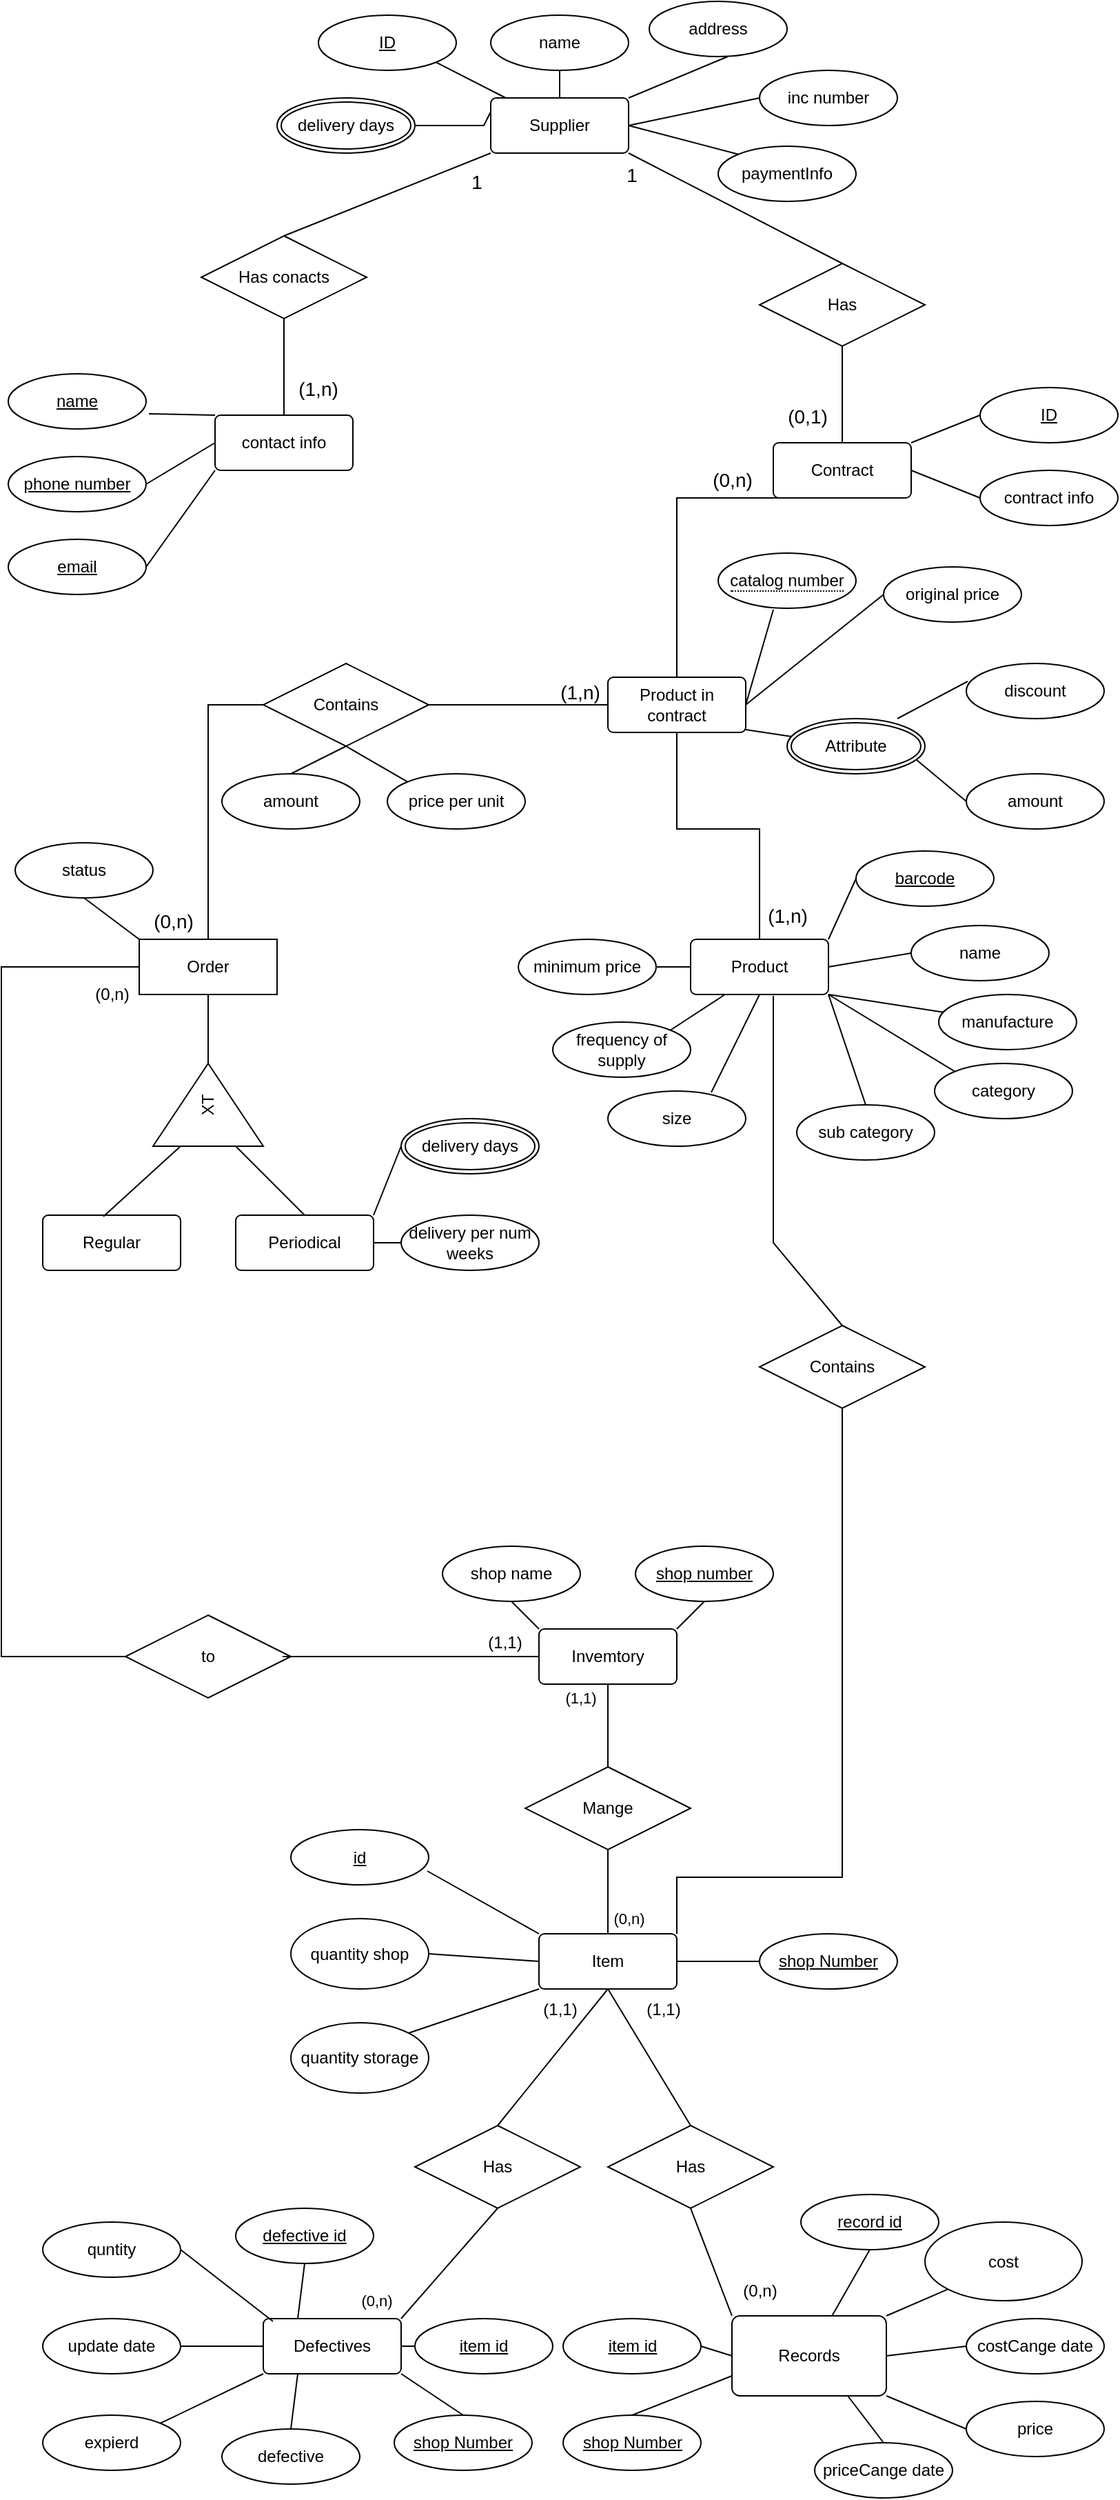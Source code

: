 <mxfile version="13.1.1" type="device"><diagram itemId="-EdxW_-E87VgU-9ESqdg" name="Page-1"><mxGraphModel dx="1422" dy="791" grid="1" gridSize="10" guides="1" tooltips="1" connect="1" arrows="1" fold="1" page="1" pageScale="1" pageWidth="850" pageHeight="1100" math="0" shadow="0"><root><mxCell id="0"/><mxCell id="1" parent="0"/><mxCell id="DoEyMygo4zdiLd33xUsy-1" value="Supplier" style="rounded=1;arcSize=10;whiteSpace=wrap;html=1;align=center;" parent="1" vertex="1"><mxGeometry x="375" y="90" width="100" height="40" as="geometry"/></mxCell><mxCell id="DoEyMygo4zdiLd33xUsy-2" value="ID" style="ellipse;whiteSpace=wrap;html=1;align=center;fontStyle=4;" parent="1" vertex="1"><mxGeometry x="250" y="30" width="100" height="40" as="geometry"/></mxCell><mxCell id="DoEyMygo4zdiLd33xUsy-3" value="" style="endArrow=none;html=1;rounded=0;exitX=1;exitY=1;exitDx=0;exitDy=0;" parent="1" source="DoEyMygo4zdiLd33xUsy-2" target="DoEyMygo4zdiLd33xUsy-1" edge="1"><mxGeometry relative="1" as="geometry"><mxPoint x="340" y="310" as="sourcePoint"/><mxPoint x="500" y="310" as="targetPoint"/></mxGeometry></mxCell><mxCell id="DoEyMygo4zdiLd33xUsy-4" value="name" style="ellipse;whiteSpace=wrap;html=1;align=center;" parent="1" vertex="1"><mxGeometry x="375" y="30" width="100" height="40" as="geometry"/></mxCell><mxCell id="DoEyMygo4zdiLd33xUsy-6" value="inc number" style="ellipse;whiteSpace=wrap;html=1;align=center;" parent="1" vertex="1"><mxGeometry x="570" y="70" width="100" height="40" as="geometry"/></mxCell><mxCell id="DoEyMygo4zdiLd33xUsy-7" value="address" style="ellipse;whiteSpace=wrap;html=1;align=center;" parent="1" vertex="1"><mxGeometry x="490" y="20" width="100" height="40" as="geometry"/></mxCell><mxCell id="DoEyMygo4zdiLd33xUsy-12" value="" style="endArrow=none;html=1;rounded=0;entryX=0;entryY=0.5;entryDx=0;entryDy=0;exitX=1;exitY=0.5;exitDx=0;exitDy=0;" parent="1" source="DoEyMygo4zdiLd33xUsy-1" target="DoEyMygo4zdiLd33xUsy-6" edge="1"><mxGeometry relative="1" as="geometry"><mxPoint x="350" y="190" as="sourcePoint"/><mxPoint x="510" y="190" as="targetPoint"/></mxGeometry></mxCell><mxCell id="DoEyMygo4zdiLd33xUsy-13" value="" style="endArrow=none;html=1;rounded=0;entryX=0.5;entryY=1;entryDx=0;entryDy=0;exitX=0.5;exitY=0;exitDx=0;exitDy=0;" parent="1" source="DoEyMygo4zdiLd33xUsy-1" target="DoEyMygo4zdiLd33xUsy-4" edge="1"><mxGeometry relative="1" as="geometry"><mxPoint x="260" y="150" as="sourcePoint"/><mxPoint x="420" y="150" as="targetPoint"/></mxGeometry></mxCell><mxCell id="DoEyMygo4zdiLd33xUsy-14" value="" style="endArrow=none;html=1;rounded=0;entryX=0.57;entryY=1;entryDx=0;entryDy=0;entryPerimeter=0;exitX=1;exitY=0;exitDx=0;exitDy=0;" parent="1" source="DoEyMygo4zdiLd33xUsy-1" target="DoEyMygo4zdiLd33xUsy-7" edge="1"><mxGeometry relative="1" as="geometry"><mxPoint x="400" y="109" as="sourcePoint"/><mxPoint x="560" y="109" as="targetPoint"/></mxGeometry></mxCell><mxCell id="DoEyMygo4zdiLd33xUsy-15" value="" style="endArrow=none;html=1;rounded=0;exitX=0;exitY=0.25;exitDx=0;exitDy=0;" parent="1" source="DoEyMygo4zdiLd33xUsy-1" target="DoEyMygo4zdiLd33xUsy-19" edge="1"><mxGeometry relative="1" as="geometry"><mxPoint x="60" y="120" as="sourcePoint"/><mxPoint x="220" y="120" as="targetPoint"/><Array as="points"><mxPoint x="370" y="110"/></Array></mxGeometry></mxCell><mxCell id="DoEyMygo4zdiLd33xUsy-16" value="" style="endArrow=none;html=1;rounded=0;entryX=0;entryY=0.5;entryDx=0;entryDy=0;exitX=1;exitY=0.5;exitDx=0;exitDy=0;" parent="1" source="DoEyMygo4zdiLd33xUsy-38" target="DoEyMygo4zdiLd33xUsy-49" edge="1"><mxGeometry relative="1" as="geometry"><mxPoint x="80" y="70" as="sourcePoint"/><mxPoint x="240" y="70" as="targetPoint"/></mxGeometry></mxCell><mxCell id="DoEyMygo4zdiLd33xUsy-19" value="delivery days" style="ellipse;shape=doubleEllipse;margin=3;whiteSpace=wrap;html=1;align=center;" parent="1" vertex="1"><mxGeometry x="220" y="90" width="100" height="40" as="geometry"/></mxCell><mxCell id="DoEyMygo4zdiLd33xUsy-37" value="" style="group" parent="1" vertex="1" connectable="0"><mxGeometry x="25" y="140" width="350" height="310" as="geometry"/></mxCell><mxCell id="DoEyMygo4zdiLd33xUsy-8" value="&lt;u&gt;name&lt;/u&gt;" style="ellipse;whiteSpace=wrap;html=1;align=center;" parent="DoEyMygo4zdiLd33xUsy-37" vertex="1"><mxGeometry y="150" width="100" height="40" as="geometry"/></mxCell><mxCell id="DoEyMygo4zdiLd33xUsy-9" value="&lt;u&gt;phone number&lt;/u&gt;" style="ellipse;whiteSpace=wrap;html=1;align=center;" parent="DoEyMygo4zdiLd33xUsy-37" vertex="1"><mxGeometry y="210" width="100" height="40" as="geometry"/></mxCell><mxCell id="DoEyMygo4zdiLd33xUsy-20" value="contact info" style="rounded=1;arcSize=10;whiteSpace=wrap;html=1;align=center;" parent="DoEyMygo4zdiLd33xUsy-37" vertex="1"><mxGeometry x="150" y="180" width="100" height="40" as="geometry"/></mxCell><mxCell id="DoEyMygo4zdiLd33xUsy-24" value="&lt;u&gt;email&lt;/u&gt;" style="ellipse;whiteSpace=wrap;html=1;align=center;" parent="DoEyMygo4zdiLd33xUsy-37" vertex="1"><mxGeometry y="270" width="100" height="40" as="geometry"/></mxCell><mxCell id="DoEyMygo4zdiLd33xUsy-26" value="" style="endArrow=none;html=1;rounded=0;exitX=1;exitY=0.5;exitDx=0;exitDy=0;entryX=0;entryY=1;entryDx=0;entryDy=0;" parent="DoEyMygo4zdiLd33xUsy-37" source="DoEyMygo4zdiLd33xUsy-24" target="DoEyMygo4zdiLd33xUsy-20" edge="1"><mxGeometry relative="1" as="geometry"><mxPoint x="170" y="320" as="sourcePoint"/><mxPoint x="330" y="320" as="targetPoint"/></mxGeometry></mxCell><mxCell id="DoEyMygo4zdiLd33xUsy-27" value="" style="endArrow=none;html=1;rounded=0;exitX=1;exitY=0.5;exitDx=0;exitDy=0;entryX=0;entryY=0.5;entryDx=0;entryDy=0;" parent="DoEyMygo4zdiLd33xUsy-37" source="DoEyMygo4zdiLd33xUsy-9" target="DoEyMygo4zdiLd33xUsy-20" edge="1"><mxGeometry relative="1" as="geometry"><mxPoint x="190" y="280" as="sourcePoint"/><mxPoint x="350" y="280" as="targetPoint"/></mxGeometry></mxCell><mxCell id="DoEyMygo4zdiLd33xUsy-28" value="" style="endArrow=none;html=1;rounded=0;exitX=1.02;exitY=0.725;exitDx=0;exitDy=0;exitPerimeter=0;entryX=0;entryY=0;entryDx=0;entryDy=0;" parent="DoEyMygo4zdiLd33xUsy-37" source="DoEyMygo4zdiLd33xUsy-8" target="DoEyMygo4zdiLd33xUsy-20" edge="1"><mxGeometry relative="1" as="geometry"><mxPoint x="150" y="270" as="sourcePoint"/><mxPoint x="310" y="270" as="targetPoint"/></mxGeometry></mxCell><mxCell id="DoEyMygo4zdiLd33xUsy-29" value="Has conacts" style="shape=rhombus;perimeter=rhombusPerimeter;whiteSpace=wrap;html=1;align=center;" parent="DoEyMygo4zdiLd33xUsy-37" vertex="1"><mxGeometry x="140" y="50" width="120" height="60" as="geometry"/></mxCell><mxCell id="DoEyMygo4zdiLd33xUsy-34" value="" style="group" parent="DoEyMygo4zdiLd33xUsy-37" vertex="1" connectable="0"><mxGeometry x="200" y="150" width="50" height="20" as="geometry"/></mxCell><mxCell id="DoEyMygo4zdiLd33xUsy-33" value="(1,n)" style="text;align=center;verticalAlign=middle;spacingLeft=4;spacingRight=4;rotatable=0;points=[[0,0.5],[1,0.5]];portConstraint=eastwest;fontSize=14;" parent="DoEyMygo4zdiLd33xUsy-34" vertex="1"><mxGeometry width="50" height="20" as="geometry"/></mxCell><mxCell id="DoEyMygo4zdiLd33xUsy-36" value="" style="group" parent="DoEyMygo4zdiLd33xUsy-37" vertex="1" connectable="0"><mxGeometry x="330" width="20" height="20" as="geometry"/></mxCell><mxCell id="DoEyMygo4zdiLd33xUsy-35" value="1" style="text;align=center;verticalAlign=middle;spacingLeft=4;spacingRight=4;rotatable=0;points=[[0,0.5],[1,0.5]];portConstraint=eastwest;fontSize=14;" parent="DoEyMygo4zdiLd33xUsy-36" vertex="1"><mxGeometry width="20" height="20" as="geometry"/></mxCell><mxCell id="DoEyMygo4zdiLd33xUsy-30" value="" style="endArrow=none;html=1;rounded=0;exitX=0.5;exitY=1;exitDx=0;exitDy=0;entryX=0.5;entryY=0;entryDx=0;entryDy=0;" parent="DoEyMygo4zdiLd33xUsy-37" source="DoEyMygo4zdiLd33xUsy-29" target="DoEyMygo4zdiLd33xUsy-20" edge="1"><mxGeometry relative="1" as="geometry"><mxPoint x="340" y="310" as="sourcePoint"/><mxPoint x="500" y="310" as="targetPoint"/></mxGeometry></mxCell><mxCell id="DoEyMygo4zdiLd33xUsy-25" value="" style="endArrow=none;html=1;rounded=0;entryX=0;entryY=1;entryDx=0;entryDy=0;exitX=0.5;exitY=0;exitDx=0;exitDy=0;" parent="1" source="DoEyMygo4zdiLd33xUsy-29" target="DoEyMygo4zdiLd33xUsy-1" edge="1"><mxGeometry relative="1" as="geometry"><mxPoint x="30" y="49.5" as="sourcePoint"/><mxPoint x="190" y="49.5" as="targetPoint"/></mxGeometry></mxCell><mxCell id="DoEyMygo4zdiLd33xUsy-38" value="Contract" style="rounded=1;arcSize=10;whiteSpace=wrap;html=1;align=center;" parent="1" vertex="1"><mxGeometry x="580" y="340" width="100" height="40" as="geometry"/></mxCell><mxCell id="DoEyMygo4zdiLd33xUsy-40" value="" style="endArrow=none;html=1;rounded=0;entryX=0;entryY=0.5;entryDx=0;entryDy=0;exitX=1;exitY=0;exitDx=0;exitDy=0;" parent="1" source="DoEyMygo4zdiLd33xUsy-38" target="DoEyMygo4zdiLd33xUsy-56" edge="1"><mxGeometry relative="1" as="geometry"><mxPoint x="560" y="430" as="sourcePoint"/><mxPoint x="720" y="430" as="targetPoint"/></mxGeometry></mxCell><mxCell id="DoEyMygo4zdiLd33xUsy-42" value="Has" style="shape=rhombus;perimeter=rhombusPerimeter;whiteSpace=wrap;html=1;align=center;" parent="1" vertex="1"><mxGeometry x="570" y="210" width="120" height="60" as="geometry"/></mxCell><mxCell id="DoEyMygo4zdiLd33xUsy-44" value="" style="group" parent="1" vertex="1" connectable="0"><mxGeometry x="590" y="310" width="30" height="20" as="geometry"/></mxCell><mxCell id="DoEyMygo4zdiLd33xUsy-41" value="" style="endArrow=none;html=1;rounded=0;exitX=0.5;exitY=0;exitDx=0;exitDy=0;" parent="DoEyMygo4zdiLd33xUsy-44" source="DoEyMygo4zdiLd33xUsy-38" target="DoEyMygo4zdiLd33xUsy-42" edge="1"><mxGeometry relative="1" as="geometry"><mxPoint x="75" y="-90" as="sourcePoint"/><mxPoint x="-5" y="-80" as="targetPoint"/></mxGeometry></mxCell><mxCell id="DoEyMygo4zdiLd33xUsy-43" value="(0,1)" style="text;align=center;verticalAlign=middle;spacingLeft=4;spacingRight=4;rotatable=0;points=[[0,0.5],[1,0.5]];portConstraint=eastwest;fontSize=14;" parent="DoEyMygo4zdiLd33xUsy-44" vertex="1"><mxGeometry width="30" height="20" as="geometry"/></mxCell><mxCell id="DoEyMygo4zdiLd33xUsy-46" value="" style="group" parent="1" vertex="1" connectable="0"><mxGeometry x="390" y="137.5" width="35" height="15" as="geometry"/></mxCell><mxCell id="DoEyMygo4zdiLd33xUsy-39" value="" style="endArrow=none;html=1;rounded=0;entryX=1;entryY=1;entryDx=0;entryDy=0;exitX=0.5;exitY=0;exitDx=0;exitDy=0;" parent="DoEyMygo4zdiLd33xUsy-46" source="DoEyMygo4zdiLd33xUsy-42" target="DoEyMygo4zdiLd33xUsy-1" edge="1"><mxGeometry relative="1" as="geometry"><mxPoint x="-395" y="-90.5" as="sourcePoint"/><mxPoint x="-235" y="-90.5" as="targetPoint"/></mxGeometry></mxCell><mxCell id="DoEyMygo4zdiLd33xUsy-47" value="name" style="ellipse;whiteSpace=wrap;html=1;align=center;" parent="1" vertex="1"><mxGeometry x="680" y="690" width="100" height="40" as="geometry"/></mxCell><mxCell id="DoEyMygo4zdiLd33xUsy-48" value="&lt;u&gt;barcode&lt;/u&gt;" style="ellipse;whiteSpace=wrap;html=1;align=center;" parent="1" vertex="1"><mxGeometry x="640" y="636" width="100" height="40" as="geometry"/></mxCell><mxCell id="DoEyMygo4zdiLd33xUsy-56" value="&lt;u&gt;ID&lt;/u&gt;" style="ellipse;whiteSpace=wrap;html=1;align=center;" parent="1" vertex="1"><mxGeometry x="730" y="300" width="100" height="40" as="geometry"/></mxCell><mxCell id="DoEyMygo4zdiLd33xUsy-49" value="contract info" style="ellipse;whiteSpace=wrap;html=1;align=center;" parent="1" vertex="1"><mxGeometry x="730" y="360" width="100" height="40" as="geometry"/></mxCell><mxCell id="DoEyMygo4zdiLd33xUsy-45" value="1" style="text;align=center;verticalAlign=middle;spacingLeft=4;spacingRight=4;rotatable=0;points=[[0,0.5],[1,0.5]];portConstraint=eastwest;fontSize=14;" parent="1" vertex="1"><mxGeometry x="460" y="140" width="35" height="10" as="geometry"/></mxCell><mxCell id="DoEyMygo4zdiLd33xUsy-65" value="Order" style="rounded=1;arcSize=0;whiteSpace=wrap;html=1;align=center;" parent="1" vertex="1"><mxGeometry x="120" y="700" width="100" height="40" as="geometry"/></mxCell><mxCell id="DoEyMygo4zdiLd33xUsy-66" value="XT" style="triangle;whiteSpace=wrap;html=1;rotation=-90;" parent="1" vertex="1"><mxGeometry x="140" y="780" width="60" height="80" as="geometry"/></mxCell><mxCell id="DoEyMygo4zdiLd33xUsy-67" value="Periodical" style="rounded=1;arcSize=10;whiteSpace=wrap;html=1;align=center;" parent="1" vertex="1"><mxGeometry x="190" y="900" width="100" height="40" as="geometry"/></mxCell><mxCell id="DoEyMygo4zdiLd33xUsy-68" value="Regular" style="rounded=1;arcSize=10;whiteSpace=wrap;html=1;align=center;" parent="1" vertex="1"><mxGeometry x="50" y="900" width="100" height="40" as="geometry"/></mxCell><mxCell id="DoEyMygo4zdiLd33xUsy-70" value="" style="endArrow=none;html=1;rounded=0;exitX=0;exitY=0.25;exitDx=0;exitDy=0;entryX=0.44;entryY=0.025;entryDx=0;entryDy=0;entryPerimeter=0;" parent="1" source="DoEyMygo4zdiLd33xUsy-66" target="DoEyMygo4zdiLd33xUsy-68" edge="1"><mxGeometry relative="1" as="geometry"><mxPoint x="-70" y="199.5" as="sourcePoint"/><mxPoint x="90" y="199.5" as="targetPoint"/></mxGeometry></mxCell><mxCell id="DoEyMygo4zdiLd33xUsy-71" value="" style="endArrow=none;html=1;rounded=0;entryX=0;entryY=0.75;entryDx=0;entryDy=0;exitX=0.5;exitY=0;exitDx=0;exitDy=0;" parent="1" source="DoEyMygo4zdiLd33xUsy-67" target="DoEyMygo4zdiLd33xUsy-66" edge="1"><mxGeometry relative="1" as="geometry"><mxPoint x="-70" y="830" as="sourcePoint"/><mxPoint x="90" y="830" as="targetPoint"/></mxGeometry></mxCell><mxCell id="DoEyMygo4zdiLd33xUsy-72" value="" style="endArrow=none;html=1;rounded=0;exitX=0.5;exitY=0;exitDx=0;exitDy=0;entryX=0;entryY=0.5;entryDx=0;entryDy=0;" parent="1" source="DoEyMygo4zdiLd33xUsy-65" target="DoEyMygo4zdiLd33xUsy-85" edge="1"><mxGeometry relative="1" as="geometry"><mxPoint x="30" y="49.5" as="sourcePoint"/><mxPoint x="330" y="380" as="targetPoint"/><Array as="points"><mxPoint x="170" y="530"/></Array></mxGeometry></mxCell><mxCell id="DoEyMygo4zdiLd33xUsy-74" value="" style="endArrow=none;html=1;rounded=0;exitX=1;exitY=0.5;exitDx=0;exitDy=0;entryX=0.5;entryY=1;entryDx=0;entryDy=0;" parent="1" source="DoEyMygo4zdiLd33xUsy-66" target="DoEyMygo4zdiLd33xUsy-65" edge="1"><mxGeometry relative="1" as="geometry"><mxPoint x="252.5" y="620" as="sourcePoint"/><mxPoint x="412.5" y="620" as="targetPoint"/></mxGeometry></mxCell><mxCell id="DoEyMygo4zdiLd33xUsy-76" value="(1,n)" style="text;align=center;verticalAlign=middle;spacingLeft=4;spacingRight=4;rotatable=0;points=[[0,0.5],[1,0.5]];portConstraint=eastwest;fontSize=14;" parent="1" vertex="1"><mxGeometry x="425" y="510" width="30" height="20" as="geometry"/></mxCell><mxCell id="DoEyMygo4zdiLd33xUsy-77" value="Product" style="rounded=1;arcSize=10;whiteSpace=wrap;html=1;align=center;" parent="1" vertex="1"><mxGeometry x="520" y="700" width="100" height="40" as="geometry"/></mxCell><mxCell id="DoEyMygo4zdiLd33xUsy-78" value="manufacture" style="ellipse;whiteSpace=wrap;html=1;align=center;" parent="1" vertex="1"><mxGeometry x="700" y="740" width="100" height="40" as="geometry"/></mxCell><mxCell id="DoEyMygo4zdiLd33xUsy-79" value="" style="endArrow=none;html=1;rounded=0;entryX=0;entryY=0.5;entryDx=0;entryDy=0;exitX=0.94;exitY=0.75;exitDx=0;exitDy=0;exitPerimeter=0;" parent="1" source="DoEyMygo4zdiLd33xUsy-98" target="DoEyMygo4zdiLd33xUsy-102" edge="1"><mxGeometry relative="1" as="geometry"><mxPoint x="30" y="49.5" as="sourcePoint"/><mxPoint x="190" y="49.5" as="targetPoint"/></mxGeometry></mxCell><mxCell id="DoEyMygo4zdiLd33xUsy-80" value="" style="endArrow=none;html=1;rounded=0;entryX=0;entryY=0.5;entryDx=0;entryDy=0;exitX=1;exitY=0.5;exitDx=0;exitDy=0;" parent="1" source="DoEyMygo4zdiLd33xUsy-77" target="DoEyMygo4zdiLd33xUsy-47" edge="1"><mxGeometry relative="1" as="geometry"><mxPoint x="40" y="189.5" as="sourcePoint"/><mxPoint x="200" y="189.5" as="targetPoint"/></mxGeometry></mxCell><mxCell id="DoEyMygo4zdiLd33xUsy-81" value="" style="endArrow=none;html=1;rounded=0;entryX=0;entryY=0.5;entryDx=0;entryDy=0;exitX=1;exitY=0;exitDx=0;exitDy=0;" parent="1" source="DoEyMygo4zdiLd33xUsy-77" target="DoEyMygo4zdiLd33xUsy-48" edge="1"><mxGeometry relative="1" as="geometry"><mxPoint x="495" y="660" as="sourcePoint"/><mxPoint x="655" y="660" as="targetPoint"/></mxGeometry></mxCell><mxCell id="DoEyMygo4zdiLd33xUsy-82" value="" style="endArrow=none;html=1;rounded=0;entryX=0;entryY=0;entryDx=0;entryDy=0;exitX=1;exitY=1;exitDx=0;exitDy=0;" parent="1" source="DoEyMygo4zdiLd33xUsy-77" target="3R_cCVLTtNXqhKFf44Ec-2" edge="1"><mxGeometry relative="1" as="geometry"><mxPoint x="30" y="179.5" as="sourcePoint"/><mxPoint x="190" y="179.5" as="targetPoint"/></mxGeometry></mxCell><mxCell id="DoEyMygo4zdiLd33xUsy-84" value="" style="endArrow=none;html=1;rounded=0;entryX=0.5;entryY=0;entryDx=0;entryDy=0;exitX=0.5;exitY=1;exitDx=0;exitDy=0;" parent="1" source="F4_qyt6bKvP0MRH5ixGX-1" target="DoEyMygo4zdiLd33xUsy-77" edge="1"><mxGeometry relative="1" as="geometry"><mxPoint x="510" y="560" as="sourcePoint"/><mxPoint x="600" y="530" as="targetPoint"/><Array as="points"><mxPoint x="510" y="620"/><mxPoint x="570" y="620"/></Array></mxGeometry></mxCell><mxCell id="DoEyMygo4zdiLd33xUsy-85" value="Contains" style="shape=rhombus;perimeter=rhombusPerimeter;whiteSpace=wrap;html=1;align=center;" parent="1" vertex="1"><mxGeometry x="210" y="500" width="120" height="60" as="geometry"/></mxCell><mxCell id="DoEyMygo4zdiLd33xUsy-87" value="" style="endArrow=none;html=1;rounded=0;entryX=0.5;entryY=0;entryDx=0;entryDy=0;exitX=0.5;exitY=1;exitDx=0;exitDy=0;" parent="1" source="DoEyMygo4zdiLd33xUsy-38" target="F4_qyt6bKvP0MRH5ixGX-1" edge="1"><mxGeometry relative="1" as="geometry"><mxPoint x="640" y="380" as="sourcePoint"/><mxPoint x="510" y="500" as="targetPoint"/><Array as="points"><mxPoint x="510" y="380"/></Array></mxGeometry></mxCell><mxCell id="DoEyMygo4zdiLd33xUsy-88" value="amount" style="ellipse;whiteSpace=wrap;html=1;align=center;" parent="1" vertex="1"><mxGeometry x="180" y="580" width="100" height="40" as="geometry"/></mxCell><mxCell id="DoEyMygo4zdiLd33xUsy-89" value="original price" style="ellipse;whiteSpace=wrap;html=1;align=center;" parent="1" vertex="1"><mxGeometry x="660" y="430" width="100" height="40" as="geometry"/></mxCell><mxCell id="DoEyMygo4zdiLd33xUsy-92" value="&lt;span style=&quot;border-bottom: 1px dotted&quot;&gt;catalog number&lt;br&gt;&lt;/span&gt;" style="ellipse;html=1;align=center;whiteSpace=wrap;" parent="1" vertex="1"><mxGeometry x="540" y="420" width="100" height="40" as="geometry"/></mxCell><mxCell id="DoEyMygo4zdiLd33xUsy-93" value="" style="endArrow=none;html=1;rounded=0;entryX=0;entryY=0.5;entryDx=0;entryDy=0;exitX=1;exitY=0.5;exitDx=0;exitDy=0;" parent="1" source="F4_qyt6bKvP0MRH5ixGX-1" target="DoEyMygo4zdiLd33xUsy-89" edge="1"><mxGeometry relative="1" as="geometry"><mxPoint x="570" y="530" as="sourcePoint"/><mxPoint x="190" y="49.5" as="targetPoint"/></mxGeometry></mxCell><mxCell id="DoEyMygo4zdiLd33xUsy-94" value="" style="endArrow=none;html=1;rounded=0;entryX=0.5;entryY=1;entryDx=0;entryDy=0;exitX=0.5;exitY=0;exitDx=0;exitDy=0;" parent="1" source="DoEyMygo4zdiLd33xUsy-88" target="DoEyMygo4zdiLd33xUsy-85" edge="1"><mxGeometry relative="1" as="geometry"><mxPoint x="270" y="610" as="sourcePoint"/><mxPoint x="380" y="690" as="targetPoint"/></mxGeometry></mxCell><mxCell id="DoEyMygo4zdiLd33xUsy-95" value="" style="endArrow=none;html=1;rounded=0;entryX=0.4;entryY=1.025;entryDx=0;entryDy=0;exitX=1;exitY=0.5;exitDx=0;exitDy=0;entryPerimeter=0;" parent="1" source="F4_qyt6bKvP0MRH5ixGX-1" target="DoEyMygo4zdiLd33xUsy-92" edge="1"><mxGeometry relative="1" as="geometry"><mxPoint x="570" y="530" as="sourcePoint"/><mxPoint x="550" y="510" as="targetPoint"/></mxGeometry></mxCell><mxCell id="DoEyMygo4zdiLd33xUsy-96" style="edgeStyle=orthogonalEdgeStyle;rounded=0;orthogonalLoop=1;jettySize=auto;html=1;exitX=0.5;exitY=1;exitDx=0;exitDy=0;" parent="1" source="DoEyMygo4zdiLd33xUsy-92" target="DoEyMygo4zdiLd33xUsy-92" edge="1"><mxGeometry relative="1" as="geometry"/></mxCell><mxCell id="DoEyMygo4zdiLd33xUsy-98" value="Attribute" style="ellipse;shape=doubleEllipse;margin=3;whiteSpace=wrap;html=1;align=center;" parent="1" vertex="1"><mxGeometry x="590" y="540" width="100" height="40" as="geometry"/></mxCell><mxCell id="DoEyMygo4zdiLd33xUsy-99" value="" style="endArrow=none;html=1;rounded=0;entryX=0.01;entryY=0.325;entryDx=0;entryDy=0;entryPerimeter=0;exitX=0.8;exitY=0;exitDx=0;exitDy=0;exitPerimeter=0;" parent="1" source="DoEyMygo4zdiLd33xUsy-98" target="DoEyMygo4zdiLd33xUsy-103" edge="1"><mxGeometry relative="1" as="geometry"><mxPoint x="30" y="49.5" as="sourcePoint"/><mxPoint x="190" y="49.5" as="targetPoint"/></mxGeometry></mxCell><mxCell id="DoEyMygo4zdiLd33xUsy-100" value="" style="endArrow=none;html=1;rounded=0;exitX=1;exitY=1;exitDx=0;exitDy=0;" parent="1" target="DoEyMygo4zdiLd33xUsy-98" edge="1"><mxGeometry relative="1" as="geometry"><mxPoint x="540" y="545" as="sourcePoint"/><mxPoint x="510" y="580" as="targetPoint"/></mxGeometry></mxCell><mxCell id="DoEyMygo4zdiLd33xUsy-102" value="amount" style="ellipse;whiteSpace=wrap;html=1;align=center;" parent="1" vertex="1"><mxGeometry x="720" y="580" width="100" height="40" as="geometry"/></mxCell><mxCell id="DoEyMygo4zdiLd33xUsy-103" value="discount" style="ellipse;whiteSpace=wrap;html=1;align=center;" parent="1" vertex="1"><mxGeometry x="720" y="500" width="100" height="40" as="geometry"/></mxCell><mxCell id="DoEyMygo4zdiLd33xUsy-112" value="(1,n)" style="text;align=center;verticalAlign=middle;spacingLeft=4;spacingRight=4;rotatable=0;points=[[0,0.5],[1,0.5]];portConstraint=eastwest;fontSize=14;html=1;" parent="1" vertex="1"><mxGeometry x="550" y="670" width="80" height="26" as="geometry"/></mxCell><mxCell id="DoEyMygo4zdiLd33xUsy-113" value="(0,n)" style="text;align=center;verticalAlign=middle;spacingLeft=4;spacingRight=4;rotatable=0;points=[[0,0.5],[1,0.5]];portConstraint=eastwest;fontSize=14;html=1;" parent="1" vertex="1"><mxGeometry x="510" y="354" width="80" height="26" as="geometry"/></mxCell><mxCell id="F4_qyt6bKvP0MRH5ixGX-1" value="Product in contract" style="rounded=1;arcSize=10;whiteSpace=wrap;html=1;align=center;" parent="1" vertex="1"><mxGeometry x="460" y="510" width="100" height="40" as="geometry"/></mxCell><mxCell id="F4_qyt6bKvP0MRH5ixGX-2" value="" style="endArrow=none;html=1;rounded=0;exitX=1;exitY=0.5;exitDx=0;exitDy=0;entryX=0;entryY=0.5;entryDx=0;entryDy=0;" parent="1" source="DoEyMygo4zdiLd33xUsy-85" target="F4_qyt6bKvP0MRH5ixGX-1" edge="1"><mxGeometry relative="1" as="geometry"><mxPoint x="340" y="400" as="sourcePoint"/><mxPoint x="500" y="400" as="targetPoint"/></mxGeometry></mxCell><mxCell id="F4_qyt6bKvP0MRH5ixGX-7" value="(0,n)" style="text;align=center;verticalAlign=middle;spacingLeft=4;spacingRight=4;rotatable=0;points=[[0,0.5],[1,0.5]];portConstraint=eastwest;fontSize=14;" parent="1" vertex="1"><mxGeometry x="130" y="676" width="30" height="20" as="geometry"/></mxCell><mxCell id="RIPP28r1jsqVCAONKs3R-1" value="delivery days" style="ellipse;shape=doubleEllipse;margin=3;whiteSpace=wrap;html=1;align=center;" parent="1" vertex="1"><mxGeometry x="310" y="830" width="100" height="40" as="geometry"/></mxCell><mxCell id="RIPP28r1jsqVCAONKs3R-2" value="" style="endArrow=none;html=1;rounded=0;exitX=1;exitY=0.5;exitDx=0;exitDy=0;entryX=0;entryY=0.5;entryDx=0;entryDy=0;" parent="1" source="DoEyMygo4zdiLd33xUsy-67" target="RIPP28r1jsqVCAONKs3R-4" edge="1"><mxGeometry relative="1" as="geometry"><mxPoint x="340" y="430" as="sourcePoint"/><mxPoint x="500" y="430" as="targetPoint"/></mxGeometry></mxCell><mxCell id="RIPP28r1jsqVCAONKs3R-3" value="" style="endArrow=none;html=1;rounded=0;exitX=1;exitY=0;exitDx=0;exitDy=0;entryX=0;entryY=0.5;entryDx=0;entryDy=0;" parent="1" source="DoEyMygo4zdiLd33xUsy-67" target="RIPP28r1jsqVCAONKs3R-1" edge="1"><mxGeometry relative="1" as="geometry"><mxPoint x="340" y="430" as="sourcePoint"/><mxPoint x="290" y="750" as="targetPoint"/></mxGeometry></mxCell><mxCell id="RIPP28r1jsqVCAONKs3R-4" value="delivery per num weeks " style="ellipse;whiteSpace=wrap;html=1;align=center;" parent="1" vertex="1"><mxGeometry x="310" y="900" width="100" height="40" as="geometry"/></mxCell><mxCell id="RIPP28r1jsqVCAONKs3R-7" value="status" style="ellipse;whiteSpace=wrap;html=1;align=center;" parent="1" vertex="1"><mxGeometry x="30" y="630" width="100" height="40" as="geometry"/></mxCell><mxCell id="RIPP28r1jsqVCAONKs3R-10" value="" style="endArrow=none;html=1;rounded=0;exitX=0;exitY=0;exitDx=0;exitDy=0;entryX=0.5;entryY=1;entryDx=0;entryDy=0;" parent="1" source="DoEyMygo4zdiLd33xUsy-65" target="RIPP28r1jsqVCAONKs3R-7" edge="1"><mxGeometry relative="1" as="geometry"><mxPoint x="340" y="670" as="sourcePoint"/><mxPoint x="500" y="670" as="targetPoint"/></mxGeometry></mxCell><mxCell id="3R_cCVLTtNXqhKFf44Ec-1" value="sub category" style="ellipse;whiteSpace=wrap;html=1;align=center;" parent="1" vertex="1"><mxGeometry x="597" y="820" width="100" height="40" as="geometry"/></mxCell><mxCell id="3R_cCVLTtNXqhKFf44Ec-2" value="&lt;div&gt;category&lt;/div&gt;" style="ellipse;whiteSpace=wrap;html=1;align=center;" parent="1" vertex="1"><mxGeometry x="697" y="790" width="100" height="40" as="geometry"/></mxCell><mxCell id="3R_cCVLTtNXqhKFf44Ec-4" value="" style="endArrow=none;html=1;rounded=0;exitX=1;exitY=1;exitDx=0;exitDy=0;" parent="1" target="DoEyMygo4zdiLd33xUsy-78" edge="1"><mxGeometry relative="1" as="geometry"><mxPoint x="620" y="740" as="sourcePoint"/><mxPoint x="680" y="790" as="targetPoint"/></mxGeometry></mxCell><mxCell id="3R_cCVLTtNXqhKFf44Ec-5" value="" style="endArrow=none;html=1;rounded=0;entryX=0.5;entryY=0;entryDx=0;entryDy=0;exitX=1;exitY=1;exitDx=0;exitDy=0;" parent="1" source="DoEyMygo4zdiLd33xUsy-77" target="3R_cCVLTtNXqhKFf44Ec-1" edge="1"><mxGeometry relative="1" as="geometry"><mxPoint x="580" y="760" as="sourcePoint"/><mxPoint x="626.969" y="804.986" as="targetPoint"/></mxGeometry></mxCell><mxCell id="3R_cCVLTtNXqhKFf44Ec-6" value="size" style="ellipse;whiteSpace=wrap;html=1;align=center;" parent="1" vertex="1"><mxGeometry x="460" y="810" width="100" height="40" as="geometry"/></mxCell><mxCell id="3R_cCVLTtNXqhKFf44Ec-7" value="frequency of supply" style="ellipse;whiteSpace=wrap;html=1;align=center;" parent="1" vertex="1"><mxGeometry x="420" y="760" width="100" height="40" as="geometry"/></mxCell><mxCell id="3R_cCVLTtNXqhKFf44Ec-8" value="minimum price" style="ellipse;whiteSpace=wrap;html=1;align=center;" parent="1" vertex="1"><mxGeometry x="395" y="700" width="100" height="40" as="geometry"/></mxCell><mxCell id="3R_cCVLTtNXqhKFf44Ec-9" value="" style="endArrow=none;html=1;rounded=0;exitX=0.5;exitY=1;exitDx=0;exitDy=0;entryX=0.75;entryY=0.025;entryDx=0;entryDy=0;entryPerimeter=0;" parent="1" source="DoEyMygo4zdiLd33xUsy-77" target="3R_cCVLTtNXqhKFf44Ec-6" edge="1"><mxGeometry relative="1" as="geometry"><mxPoint x="590" y="740" as="sourcePoint"/><mxPoint x="580" y="830" as="targetPoint"/></mxGeometry></mxCell><mxCell id="3R_cCVLTtNXqhKFf44Ec-10" value="" style="endArrow=none;html=1;rounded=0;exitX=0.25;exitY=1;exitDx=0;exitDy=0;entryX=1;entryY=0;entryDx=0;entryDy=0;" parent="1" source="DoEyMygo4zdiLd33xUsy-77" target="3R_cCVLTtNXqhKFf44Ec-7" edge="1"><mxGeometry relative="1" as="geometry"><mxPoint x="570" y="740" as="sourcePoint"/><mxPoint x="535" y="811" as="targetPoint"/></mxGeometry></mxCell><mxCell id="3R_cCVLTtNXqhKFf44Ec-11" value="" style="endArrow=none;html=1;rounded=0;exitX=0;exitY=0.5;exitDx=0;exitDy=0;entryX=1;entryY=0.5;entryDx=0;entryDy=0;" parent="1" source="DoEyMygo4zdiLd33xUsy-77" target="3R_cCVLTtNXqhKFf44Ec-8" edge="1"><mxGeometry relative="1" as="geometry"><mxPoint x="545" y="740" as="sourcePoint"/><mxPoint x="510" y="760" as="targetPoint"/></mxGeometry></mxCell><mxCell id="3R_cCVLTtNXqhKFf44Ec-13" value="price per unit" style="ellipse;whiteSpace=wrap;html=1;align=center;" parent="1" vertex="1"><mxGeometry x="300" y="580" width="100" height="40" as="geometry"/></mxCell><mxCell id="3R_cCVLTtNXqhKFf44Ec-16" value="" style="endArrow=none;html=1;rounded=0;entryX=0.5;entryY=1;entryDx=0;entryDy=0;exitX=0;exitY=0;exitDx=0;exitDy=0;" parent="1" source="3R_cCVLTtNXqhKFf44Ec-13" edge="1"><mxGeometry relative="1" as="geometry"><mxPoint x="240" y="580" as="sourcePoint"/><mxPoint x="270" y="560" as="targetPoint"/></mxGeometry></mxCell><mxCell id="3R_cCVLTtNXqhKFf44Ec-17" value="paymentInfo" style="ellipse;whiteSpace=wrap;html=1;align=center;" parent="1" vertex="1"><mxGeometry x="540" y="125" width="100" height="40" as="geometry"/></mxCell><mxCell id="3R_cCVLTtNXqhKFf44Ec-18" value="" style="endArrow=none;html=1;rounded=0;entryX=0;entryY=0;entryDx=0;entryDy=0;exitX=1;exitY=0.5;exitDx=0;exitDy=0;" parent="1" target="3R_cCVLTtNXqhKFf44Ec-17" edge="1"><mxGeometry relative="1" as="geometry"><mxPoint x="475" y="110" as="sourcePoint"/><mxPoint x="570" y="90" as="targetPoint"/></mxGeometry></mxCell><mxCell id="0MCAY6L694O7vR2-1Cc_-3" value="Invemtory" style="rounded=1;arcSize=10;whiteSpace=wrap;html=1;align=center;" parent="1" vertex="1"><mxGeometry x="410" y="1200" width="100" height="40" as="geometry"/></mxCell><mxCell id="0MCAY6L694O7vR2-1Cc_-6" value="" style="endArrow=none;html=1;rounded=0;entryX=1;entryY=0;entryDx=0;entryDy=0;exitX=0.5;exitY=1;exitDx=0;exitDy=0;" parent="1" source="0MCAY6L694O7vR2-1Cc_-119" target="0MCAY6L694O7vR2-1Cc_-17" edge="1"><mxGeometry relative="1" as="geometry"><mxPoint x="660" y="1050" as="sourcePoint"/><mxPoint x="460" y="1200" as="targetPoint"/><Array as="points"><mxPoint x="630" y="1380"/><mxPoint x="510" y="1380"/></Array></mxGeometry></mxCell><mxCell id="0MCAY6L694O7vR2-1Cc_-7" value="" style="endArrow=none;html=1;rounded=0;entryX=0.5;entryY=0;entryDx=0;entryDy=0;exitX=0.5;exitY=1;exitDx=0;exitDy=0;" parent="1" source="0MCAY6L694O7vR2-1Cc_-30" target="0MCAY6L694O7vR2-1Cc_-17" edge="1"><mxGeometry relative="1" as="geometry"><mxPoint x="460" y="1250" as="sourcePoint"/><mxPoint x="615" y="1180" as="targetPoint"/></mxGeometry></mxCell><mxCell id="0MCAY6L694O7vR2-1Cc_-32" value="(1,1)" style="edgeLabel;html=1;align=center;verticalAlign=middle;resizable=0;points=[];" parent="0MCAY6L694O7vR2-1Cc_-7" vertex="1" connectable="0"><mxGeometry x="0.475" y="-2" relative="1" as="geometry"><mxPoint x="-18" y="-155" as="offset"/></mxGeometry></mxCell><mxCell id="0MCAY6L694O7vR2-1Cc_-8" value="" style="endArrow=none;html=1;rounded=0;entryX=0;entryY=0;entryDx=0;entryDy=0;exitX=0.5;exitY=1;exitDx=0;exitDy=0;" parent="1" source="0MCAY6L694O7vR2-1Cc_-13" target="0MCAY6L694O7vR2-1Cc_-3" edge="1"><mxGeometry relative="1" as="geometry"><mxPoint x="615" y="1090" as="sourcePoint"/><mxPoint x="625" y="1190" as="targetPoint"/></mxGeometry></mxCell><mxCell id="0MCAY6L694O7vR2-1Cc_-9" value="" style="endArrow=none;html=1;rounded=0;entryX=1;entryY=0;entryDx=0;entryDy=0;exitX=0.5;exitY=1;exitDx=0;exitDy=0;" parent="1" source="0MCAY6L694O7vR2-1Cc_-14" target="0MCAY6L694O7vR2-1Cc_-3" edge="1"><mxGeometry relative="1" as="geometry"><mxPoint x="625" y="1100" as="sourcePoint"/><mxPoint x="635" y="1200" as="targetPoint"/></mxGeometry></mxCell><mxCell id="0MCAY6L694O7vR2-1Cc_-13" value="shop name" style="ellipse;whiteSpace=wrap;html=1;align=center;" parent="1" vertex="1"><mxGeometry x="340" y="1140" width="100" height="40" as="geometry"/></mxCell><mxCell id="0MCAY6L694O7vR2-1Cc_-14" value="&lt;u&gt;shop number&lt;/u&gt;" style="ellipse;whiteSpace=wrap;html=1;align=center;" parent="1" vertex="1"><mxGeometry x="480" y="1140" width="100" height="40" as="geometry"/></mxCell><mxCell id="0MCAY6L694O7vR2-1Cc_-17" value="Item" style="rounded=1;arcSize=10;whiteSpace=wrap;html=1;align=center;" parent="1" vertex="1"><mxGeometry x="410" y="1421" width="100" height="40" as="geometry"/></mxCell><mxCell id="0MCAY6L694O7vR2-1Cc_-19" value="cost" style="ellipse;whiteSpace=wrap;html=1;align=center;" parent="1" vertex="1"><mxGeometry x="690" y="1630" width="114" height="57" as="geometry"/></mxCell><mxCell id="0MCAY6L694O7vR2-1Cc_-20" value="quantity shop" style="ellipse;whiteSpace=wrap;html=1;align=center;" parent="1" vertex="1"><mxGeometry x="230" y="1410" width="100" height="51" as="geometry"/></mxCell><mxCell id="0MCAY6L694O7vR2-1Cc_-21" value="&lt;u&gt;id&lt;/u&gt;" style="ellipse;whiteSpace=wrap;html=1;align=center;" parent="1" vertex="1"><mxGeometry x="230" y="1345.5" width="100" height="40" as="geometry"/></mxCell><mxCell id="0MCAY6L694O7vR2-1Cc_-24" value="quantity storage" style="ellipse;whiteSpace=wrap;html=1;align=center;" parent="1" vertex="1"><mxGeometry x="230" y="1485.5" width="100" height="51" as="geometry"/></mxCell><mxCell id="0MCAY6L694O7vR2-1Cc_-25" value="" style="endArrow=none;html=1;rounded=0;entryX=0.5;entryY=0;entryDx=0;entryDy=0;exitX=0.75;exitY=1;exitDx=0;exitDy=0;" parent="1" source="0MCAY6L694O7vR2-1Cc_-61" target="0MCAY6L694O7vR2-1Cc_-95" edge="1"><mxGeometry relative="1" as="geometry"><mxPoint x="595" y="1070" as="sourcePoint"/><mxPoint x="605" y="1170" as="targetPoint"/></mxGeometry></mxCell><mxCell id="0MCAY6L694O7vR2-1Cc_-26" value="" style="endArrow=none;html=1;rounded=0;entryX=1;entryY=1;entryDx=0;entryDy=0;exitX=0;exitY=0.5;exitDx=0;exitDy=0;" parent="1" source="0MCAY6L694O7vR2-1Cc_-94" target="0MCAY6L694O7vR2-1Cc_-61" edge="1"><mxGeometry relative="1" as="geometry"><mxPoint x="605" y="1080" as="sourcePoint"/><mxPoint x="615" y="1180" as="targetPoint"/></mxGeometry></mxCell><mxCell id="0MCAY6L694O7vR2-1Cc_-27" value="" style="endArrow=none;html=1;rounded=0;entryX=1;entryY=0;entryDx=0;entryDy=0;exitX=0;exitY=1;exitDx=0;exitDy=0;" parent="1" source="0MCAY6L694O7vR2-1Cc_-17" target="0MCAY6L694O7vR2-1Cc_-24" edge="1"><mxGeometry relative="1" as="geometry"><mxPoint x="615" y="1090" as="sourcePoint"/><mxPoint x="625" y="1190" as="targetPoint"/></mxGeometry></mxCell><mxCell id="0MCAY6L694O7vR2-1Cc_-28" value="" style="endArrow=none;html=1;rounded=0;entryX=1;entryY=0.5;entryDx=0;entryDy=0;exitX=0;exitY=0.5;exitDx=0;exitDy=0;" parent="1" source="0MCAY6L694O7vR2-1Cc_-17" target="0MCAY6L694O7vR2-1Cc_-20" edge="1"><mxGeometry relative="1" as="geometry"><mxPoint x="625" y="1100" as="sourcePoint"/><mxPoint x="635" y="1200" as="targetPoint"/></mxGeometry></mxCell><mxCell id="0MCAY6L694O7vR2-1Cc_-29" value="" style="endArrow=none;html=1;rounded=0;entryX=0;entryY=0;entryDx=0;entryDy=0;exitX=0.99;exitY=0.75;exitDx=0;exitDy=0;exitPerimeter=0;" parent="1" source="0MCAY6L694O7vR2-1Cc_-21" target="0MCAY6L694O7vR2-1Cc_-17" edge="1"><mxGeometry relative="1" as="geometry"><mxPoint x="635" y="1110" as="sourcePoint"/><mxPoint x="645" y="1210" as="targetPoint"/></mxGeometry></mxCell><mxCell id="0MCAY6L694O7vR2-1Cc_-30" value="Mange" style="shape=rhombus;perimeter=rhombusPerimeter;whiteSpace=wrap;html=1;align=center;" parent="1" vertex="1"><mxGeometry x="400" y="1300" width="120" height="60" as="geometry"/></mxCell><mxCell id="0MCAY6L694O7vR2-1Cc_-31" value="" style="endArrow=none;html=1;rounded=0;entryX=0.5;entryY=0;entryDx=0;entryDy=0;exitX=0.5;exitY=1;exitDx=0;exitDy=0;" parent="1" source="0MCAY6L694O7vR2-1Cc_-3" target="0MCAY6L694O7vR2-1Cc_-30" edge="1"><mxGeometry relative="1" as="geometry"><mxPoint x="605" y="1080" as="sourcePoint"/><mxPoint x="615" y="1180" as="targetPoint"/></mxGeometry></mxCell><mxCell id="0MCAY6L694O7vR2-1Cc_-34" value="(0,n)" style="edgeLabel;html=1;align=center;verticalAlign=middle;resizable=0;points=[];" parent="0MCAY6L694O7vR2-1Cc_-31" vertex="1" connectable="0"><mxGeometry x="-0.567" y="3" relative="1" as="geometry"><mxPoint x="12" y="157" as="offset"/></mxGeometry></mxCell><mxCell id="0MCAY6L694O7vR2-1Cc_-35" value="Defectives" style="rounded=1;arcSize=10;whiteSpace=wrap;html=1;align=center;" parent="1" vertex="1"><mxGeometry x="210" y="1700" width="100" height="40" as="geometry"/></mxCell><mxCell id="0MCAY6L694O7vR2-1Cc_-36" value="&lt;u&gt;record id&lt;/u&gt;" style="ellipse;whiteSpace=wrap;html=1;align=center;" parent="1" vertex="1"><mxGeometry x="600" y="1610" width="100" height="40" as="geometry"/></mxCell><mxCell id="0MCAY6L694O7vR2-1Cc_-37" value="costCange date" style="ellipse;whiteSpace=wrap;html=1;align=center;" parent="1" vertex="1"><mxGeometry x="720" y="1700" width="100" height="40" as="geometry"/></mxCell><mxCell id="0MCAY6L694O7vR2-1Cc_-38" value="defective" style="ellipse;whiteSpace=wrap;html=1;align=center;" parent="1" vertex="1"><mxGeometry x="180" y="1780" width="100" height="40" as="geometry"/></mxCell><mxCell id="0MCAY6L694O7vR2-1Cc_-39" value="expierd" style="ellipse;whiteSpace=wrap;html=1;align=center;" parent="1" vertex="1"><mxGeometry x="50" y="1770" width="100" height="40" as="geometry"/></mxCell><mxCell id="0MCAY6L694O7vR2-1Cc_-42" value="update date" style="ellipse;whiteSpace=wrap;html=1;align=center;" parent="1" vertex="1"><mxGeometry x="50" y="1700" width="100" height="40" as="geometry"/></mxCell><mxCell id="0MCAY6L694O7vR2-1Cc_-43" value="quntity" style="ellipse;whiteSpace=wrap;html=1;align=center;" parent="1" vertex="1"><mxGeometry x="50" y="1630" width="100" height="40" as="geometry"/></mxCell><mxCell id="0MCAY6L694O7vR2-1Cc_-44" value="&lt;u&gt;defective id&lt;/u&gt;" style="ellipse;whiteSpace=wrap;html=1;align=center;" parent="1" vertex="1"><mxGeometry x="190" y="1620" width="100" height="40" as="geometry"/></mxCell><mxCell id="0MCAY6L694O7vR2-1Cc_-45" value="" style="endArrow=none;html=1;rounded=0;entryX=1;entryY=0.5;entryDx=0;entryDy=0;exitX=0;exitY=0.5;exitDx=0;exitDy=0;" parent="1" source="0MCAY6L694O7vR2-1Cc_-37" target="0MCAY6L694O7vR2-1Cc_-61" edge="1"><mxGeometry relative="1" as="geometry"><mxPoint x="605" y="1080" as="sourcePoint"/><mxPoint x="615" y="1180" as="targetPoint"/></mxGeometry></mxCell><mxCell id="0MCAY6L694O7vR2-1Cc_-46" value="" style="endArrow=none;html=1;rounded=0;entryX=1;entryY=0;entryDx=0;entryDy=0;exitX=0;exitY=1;exitDx=0;exitDy=0;" parent="1" source="0MCAY6L694O7vR2-1Cc_-19" target="0MCAY6L694O7vR2-1Cc_-61" edge="1"><mxGeometry relative="1" as="geometry"><mxPoint x="670" y="1500" as="sourcePoint"/><mxPoint x="680" y="1600" as="targetPoint"/></mxGeometry></mxCell><mxCell id="0MCAY6L694O7vR2-1Cc_-47" value="" style="endArrow=none;html=1;rounded=0;entryX=0;entryY=0.5;entryDx=0;entryDy=0;exitX=1;exitY=0.5;exitDx=0;exitDy=0;" parent="1" source="0MCAY6L694O7vR2-1Cc_-42" target="0MCAY6L694O7vR2-1Cc_-35" edge="1"><mxGeometry relative="1" as="geometry"><mxPoint x="615" y="1090" as="sourcePoint"/><mxPoint x="625" y="1190" as="targetPoint"/></mxGeometry></mxCell><mxCell id="0MCAY6L694O7vR2-1Cc_-48" value="" style="endArrow=none;html=1;rounded=0;entryX=0.07;entryY=0.05;entryDx=0;entryDy=0;exitX=1;exitY=0.5;exitDx=0;exitDy=0;entryPerimeter=0;" parent="1" source="0MCAY6L694O7vR2-1Cc_-43" target="0MCAY6L694O7vR2-1Cc_-35" edge="1"><mxGeometry relative="1" as="geometry"><mxPoint x="625" y="1100" as="sourcePoint"/><mxPoint x="635" y="1200" as="targetPoint"/></mxGeometry></mxCell><mxCell id="0MCAY6L694O7vR2-1Cc_-49" value="" style="endArrow=none;html=1;rounded=0;entryX=0.25;entryY=0;entryDx=0;entryDy=0;exitX=0.5;exitY=1;exitDx=0;exitDy=0;" parent="1" source="0MCAY6L694O7vR2-1Cc_-44" target="0MCAY6L694O7vR2-1Cc_-35" edge="1"><mxGeometry relative="1" as="geometry"><mxPoint x="210" y="1780" as="sourcePoint"/><mxPoint x="220" y="1880" as="targetPoint"/></mxGeometry></mxCell><mxCell id="0MCAY6L694O7vR2-1Cc_-50" value="" style="endArrow=none;html=1;rounded=0;entryX=0;entryY=1;entryDx=0;entryDy=0;exitX=1;exitY=0;exitDx=0;exitDy=0;" parent="1" source="0MCAY6L694O7vR2-1Cc_-39" target="0MCAY6L694O7vR2-1Cc_-35" edge="1"><mxGeometry relative="1" as="geometry"><mxPoint x="615" y="1090" as="sourcePoint"/><mxPoint x="625" y="1190" as="targetPoint"/></mxGeometry></mxCell><mxCell id="0MCAY6L694O7vR2-1Cc_-51" value="" style="endArrow=none;html=1;rounded=0;entryX=0.25;entryY=1;entryDx=0;entryDy=0;exitX=0.5;exitY=0;exitDx=0;exitDy=0;" parent="1" source="0MCAY6L694O7vR2-1Cc_-38" target="0MCAY6L694O7vR2-1Cc_-35" edge="1"><mxGeometry relative="1" as="geometry"><mxPoint x="605" y="1080" as="sourcePoint"/><mxPoint x="615" y="1180" as="targetPoint"/></mxGeometry></mxCell><mxCell id="0MCAY6L694O7vR2-1Cc_-54" value="Has" style="shape=rhombus;perimeter=rhombusPerimeter;whiteSpace=wrap;html=1;align=center;" parent="1" vertex="1"><mxGeometry x="320" y="1560" width="120" height="60" as="geometry"/></mxCell><mxCell id="0MCAY6L694O7vR2-1Cc_-55" value="" style="endArrow=none;html=1;rounded=0;exitX=0.5;exitY=1;exitDx=0;exitDy=0;" parent="1" source="0MCAY6L694O7vR2-1Cc_-36" target="0MCAY6L694O7vR2-1Cc_-61" edge="1"><mxGeometry relative="1" as="geometry"><mxPoint x="605" y="1080" as="sourcePoint"/><mxPoint x="615" y="1180" as="targetPoint"/></mxGeometry></mxCell><mxCell id="0MCAY6L694O7vR2-1Cc_-56" value="" style="endArrow=none;html=1;rounded=0;entryX=1;entryY=0;entryDx=0;entryDy=0;exitX=0.5;exitY=1;exitDx=0;exitDy=0;" parent="1" source="0MCAY6L694O7vR2-1Cc_-54" target="0MCAY6L694O7vR2-1Cc_-35" edge="1"><mxGeometry relative="1" as="geometry"><mxPoint x="615" y="1090" as="sourcePoint"/><mxPoint x="625" y="1190" as="targetPoint"/></mxGeometry></mxCell><mxCell id="0MCAY6L694O7vR2-1Cc_-57" value="" style="endArrow=none;html=1;rounded=0;entryX=0.5;entryY=0;entryDx=0;entryDy=0;exitX=0.5;exitY=1;exitDx=0;exitDy=0;" parent="1" source="0MCAY6L694O7vR2-1Cc_-17" target="0MCAY6L694O7vR2-1Cc_-54" edge="1"><mxGeometry relative="1" as="geometry"><mxPoint x="605" y="1080" as="sourcePoint"/><mxPoint x="615" y="1180" as="targetPoint"/></mxGeometry></mxCell><mxCell id="0MCAY6L694O7vR2-1Cc_-58" value="(0,n)" style="edgeLabel;html=1;align=center;verticalAlign=middle;resizable=0;points=[];" parent="1" vertex="1" connectable="0"><mxGeometry x="280" y="1530" as="geometry"><mxPoint x="12" y="157" as="offset"/></mxGeometry></mxCell><mxCell id="0MCAY6L694O7vR2-1Cc_-61" value="Records" style="rounded=1;arcSize=10;whiteSpace=wrap;html=1;align=center;" parent="1" vertex="1"><mxGeometry x="550" y="1698" width="112" height="58" as="geometry"/></mxCell><mxCell id="0MCAY6L694O7vR2-1Cc_-94" value="price" style="ellipse;whiteSpace=wrap;html=1;align=center;" parent="1" vertex="1"><mxGeometry x="720" y="1760" width="100" height="40" as="geometry"/></mxCell><mxCell id="0MCAY6L694O7vR2-1Cc_-95" value="priceCange date" style="ellipse;whiteSpace=wrap;html=1;align=center;" parent="1" vertex="1"><mxGeometry x="610" y="1790" width="100" height="40" as="geometry"/></mxCell><mxCell id="0MCAY6L694O7vR2-1Cc_-97" value="Has" style="shape=rhombus;perimeter=rhombusPerimeter;whiteSpace=wrap;html=1;align=center;" parent="1" vertex="1"><mxGeometry x="460" y="1560" width="120" height="60" as="geometry"/></mxCell><mxCell id="0MCAY6L694O7vR2-1Cc_-99" value="" style="endArrow=none;html=1;rounded=0;entryX=0.5;entryY=0;entryDx=0;entryDy=0;exitX=0.5;exitY=1;exitDx=0;exitDy=0;" parent="1" target="0MCAY6L694O7vR2-1Cc_-97" edge="1"><mxGeometry relative="1" as="geometry"><mxPoint x="460" y="1461" as="sourcePoint"/><mxPoint x="380" y="1560" as="targetPoint"/></mxGeometry></mxCell><mxCell id="0MCAY6L694O7vR2-1Cc_-102" value="(1,1)" style="text;html=1;align=center;verticalAlign=middle;resizable=0;points=[];autosize=1;" parent="1" vertex="1"><mxGeometry x="405" y="1465.5" width="40" height="20" as="geometry"/></mxCell><mxCell id="0MCAY6L694O7vR2-1Cc_-103" value="(1,1)" style="text;html=1;align=center;verticalAlign=middle;resizable=0;points=[];autosize=1;" parent="1" vertex="1"><mxGeometry x="480" y="1465.5" width="40" height="20" as="geometry"/></mxCell><mxCell id="0MCAY6L694O7vR2-1Cc_-104" value="" style="endArrow=none;html=1;rounded=0;entryX=0;entryY=0;entryDx=0;entryDy=0;exitX=0.5;exitY=1;exitDx=0;exitDy=0;" parent="1" source="0MCAY6L694O7vR2-1Cc_-97" target="0MCAY6L694O7vR2-1Cc_-61" edge="1"><mxGeometry relative="1" as="geometry"><mxPoint x="380" y="1620" as="sourcePoint"/><mxPoint x="310" y="1700" as="targetPoint"/></mxGeometry></mxCell><mxCell id="0MCAY6L694O7vR2-1Cc_-107" value="(0,n)" style="text;html=1;align=center;verticalAlign=middle;resizable=0;points=[];autosize=1;" parent="1" vertex="1"><mxGeometry x="550" y="1670" width="40" height="20" as="geometry"/></mxCell><mxCell id="0MCAY6L694O7vR2-1Cc_-108" value="&lt;u&gt;shop Number&lt;/u&gt;" style="ellipse;whiteSpace=wrap;html=1;align=center;" parent="1" vertex="1"><mxGeometry x="570" y="1421" width="100" height="40" as="geometry"/></mxCell><mxCell id="0MCAY6L694O7vR2-1Cc_-109" value="" style="endArrow=none;html=1;rounded=0;entryX=1;entryY=0.5;entryDx=0;entryDy=0;exitX=0;exitY=0.5;exitDx=0;exitDy=0;" parent="1" source="0MCAY6L694O7vR2-1Cc_-108" target="0MCAY6L694O7vR2-1Cc_-17" edge="1"><mxGeometry relative="1" as="geometry"><mxPoint x="329" y="1376" as="sourcePoint"/><mxPoint x="410" y="1421" as="targetPoint"/></mxGeometry></mxCell><mxCell id="0MCAY6L694O7vR2-1Cc_-110" value="&lt;u&gt;shop Number&lt;/u&gt;" style="ellipse;whiteSpace=wrap;html=1;align=center;" parent="1" vertex="1"><mxGeometry x="305" y="1770" width="100" height="40" as="geometry"/></mxCell><mxCell id="0MCAY6L694O7vR2-1Cc_-111" value="" style="endArrow=none;html=1;rounded=0;entryX=0.5;entryY=0;entryDx=0;entryDy=0;exitX=1;exitY=1;exitDx=0;exitDy=0;" parent="1" source="0MCAY6L694O7vR2-1Cc_-35" target="0MCAY6L694O7vR2-1Cc_-110" edge="1"><mxGeometry relative="1" as="geometry"><mxPoint x="570" y="1441" as="sourcePoint"/><mxPoint x="510" y="1441" as="targetPoint"/></mxGeometry></mxCell><mxCell id="0MCAY6L694O7vR2-1Cc_-112" value="&lt;u&gt;item id&lt;/u&gt;" style="ellipse;whiteSpace=wrap;html=1;align=center;" parent="1" vertex="1"><mxGeometry x="320" y="1700" width="100" height="40" as="geometry"/></mxCell><mxCell id="0MCAY6L694O7vR2-1Cc_-113" value="" style="endArrow=none;html=1;rounded=0;entryX=1;entryY=0.5;entryDx=0;entryDy=0;exitX=0;exitY=0.5;exitDx=0;exitDy=0;" parent="1" source="0MCAY6L694O7vR2-1Cc_-112" target="0MCAY6L694O7vR2-1Cc_-35" edge="1"><mxGeometry relative="1" as="geometry"><mxPoint x="570" y="1441" as="sourcePoint"/><mxPoint x="510" y="1441" as="targetPoint"/></mxGeometry></mxCell><mxCell id="0MCAY6L694O7vR2-1Cc_-115" value="&lt;u&gt;item id&lt;/u&gt;" style="ellipse;whiteSpace=wrap;html=1;align=center;" parent="1" vertex="1"><mxGeometry x="427.5" y="1700" width="100" height="40" as="geometry"/></mxCell><mxCell id="0MCAY6L694O7vR2-1Cc_-116" value="&lt;u&gt;shop Number&lt;/u&gt;" style="ellipse;whiteSpace=wrap;html=1;align=center;" parent="1" vertex="1"><mxGeometry x="427.5" y="1770" width="100" height="40" as="geometry"/></mxCell><mxCell id="0MCAY6L694O7vR2-1Cc_-117" value="" style="endArrow=none;html=1;rounded=0;entryX=0.5;entryY=0;entryDx=0;entryDy=0;exitX=0;exitY=0.75;exitDx=0;exitDy=0;" parent="1" source="0MCAY6L694O7vR2-1Cc_-61" target="0MCAY6L694O7vR2-1Cc_-116" edge="1"><mxGeometry relative="1" as="geometry"><mxPoint x="310" y="1740" as="sourcePoint"/><mxPoint x="355" y="1770" as="targetPoint"/></mxGeometry></mxCell><mxCell id="0MCAY6L694O7vR2-1Cc_-118" value="" style="endArrow=none;html=1;rounded=0;entryX=0;entryY=0.5;entryDx=0;entryDy=0;exitX=1;exitY=0.5;exitDx=0;exitDy=0;" parent="1" source="0MCAY6L694O7vR2-1Cc_-115" target="0MCAY6L694O7vR2-1Cc_-61" edge="1"><mxGeometry relative="1" as="geometry"><mxPoint x="310" y="1740" as="sourcePoint"/><mxPoint x="355" y="1770" as="targetPoint"/></mxGeometry></mxCell><mxCell id="0MCAY6L694O7vR2-1Cc_-119" value="Contains" style="shape=rhombus;perimeter=rhombusPerimeter;whiteSpace=wrap;html=1;align=center;" parent="1" vertex="1"><mxGeometry x="570" y="980" width="120" height="60" as="geometry"/></mxCell><mxCell id="0MCAY6L694O7vR2-1Cc_-124" value="" style="endArrow=none;html=1;rounded=0;exitX=0.6;exitY=1.025;exitDx=0;exitDy=0;exitPerimeter=0;entryX=0.5;entryY=0;entryDx=0;entryDy=0;" parent="1" source="DoEyMygo4zdiLd33xUsy-77" target="0MCAY6L694O7vR2-1Cc_-119" edge="1"><mxGeometry relative="1" as="geometry"><mxPoint x="620" y="740" as="sourcePoint"/><mxPoint x="595" y="920" as="targetPoint"/><Array as="points"><mxPoint x="580" y="920"/></Array></mxGeometry></mxCell><mxCell id="bFV-UqnsWqFHmaEDQEC3-1" value="" style="endArrow=none;html=1;rounded=0;exitX=0;exitY=0.5;exitDx=0;exitDy=0;" edge="1" parent="1" source="DoEyMygo4zdiLd33xUsy-65"><mxGeometry relative="1" as="geometry"><mxPoint x="150" y="850" as="sourcePoint"/><mxPoint x="110" y="1220" as="targetPoint"/><Array as="points"><mxPoint x="20" y="720"/><mxPoint x="20" y="1220"/></Array></mxGeometry></mxCell><mxCell id="bFV-UqnsWqFHmaEDQEC3-2" value="to" style="shape=rhombus;perimeter=rhombusPerimeter;whiteSpace=wrap;html=1;align=center;" vertex="1" parent="1"><mxGeometry x="110" y="1190" width="120" height="60" as="geometry"/></mxCell><mxCell id="bFV-UqnsWqFHmaEDQEC3-3" value="" style="endArrow=none;html=1;rounded=0;exitX=0;exitY=0.5;exitDx=0;exitDy=0;" edge="1" parent="1"><mxGeometry relative="1" as="geometry"><mxPoint x="120" y="720" as="sourcePoint"/><mxPoint x="110" y="1220" as="targetPoint"/><Array as="points"><mxPoint x="20" y="720"/><mxPoint x="20" y="1220"/></Array></mxGeometry></mxCell><mxCell id="bFV-UqnsWqFHmaEDQEC3-4" value="" style="endArrow=none;html=1;rounded=0;entryX=0;entryY=0.5;entryDx=0;entryDy=0;exitX=0.95;exitY=0.5;exitDx=0;exitDy=0;exitPerimeter=0;" edge="1" parent="1" source="bFV-UqnsWqFHmaEDQEC3-2" target="0MCAY6L694O7vR2-1Cc_-3"><mxGeometry relative="1" as="geometry"><mxPoint x="70" y="1070" as="sourcePoint"/><mxPoint x="110" y="1220" as="targetPoint"/><Array as="points"><mxPoint x="300" y="1220"/><mxPoint x="390" y="1220"/></Array></mxGeometry></mxCell><mxCell id="bFV-UqnsWqFHmaEDQEC3-5" value="(0,n)" style="text;html=1;align=center;verticalAlign=middle;resizable=0;points=[];autosize=1;" vertex="1" parent="1"><mxGeometry x="80" y="730" width="40" height="20" as="geometry"/></mxCell><mxCell id="bFV-UqnsWqFHmaEDQEC3-6" value="(1,1)" style="text;html=1;align=center;verticalAlign=middle;resizable=0;points=[];autosize=1;" vertex="1" parent="1"><mxGeometry x="365" y="1200" width="40" height="20" as="geometry"/></mxCell></root></mxGraphModel></diagram></mxfile>